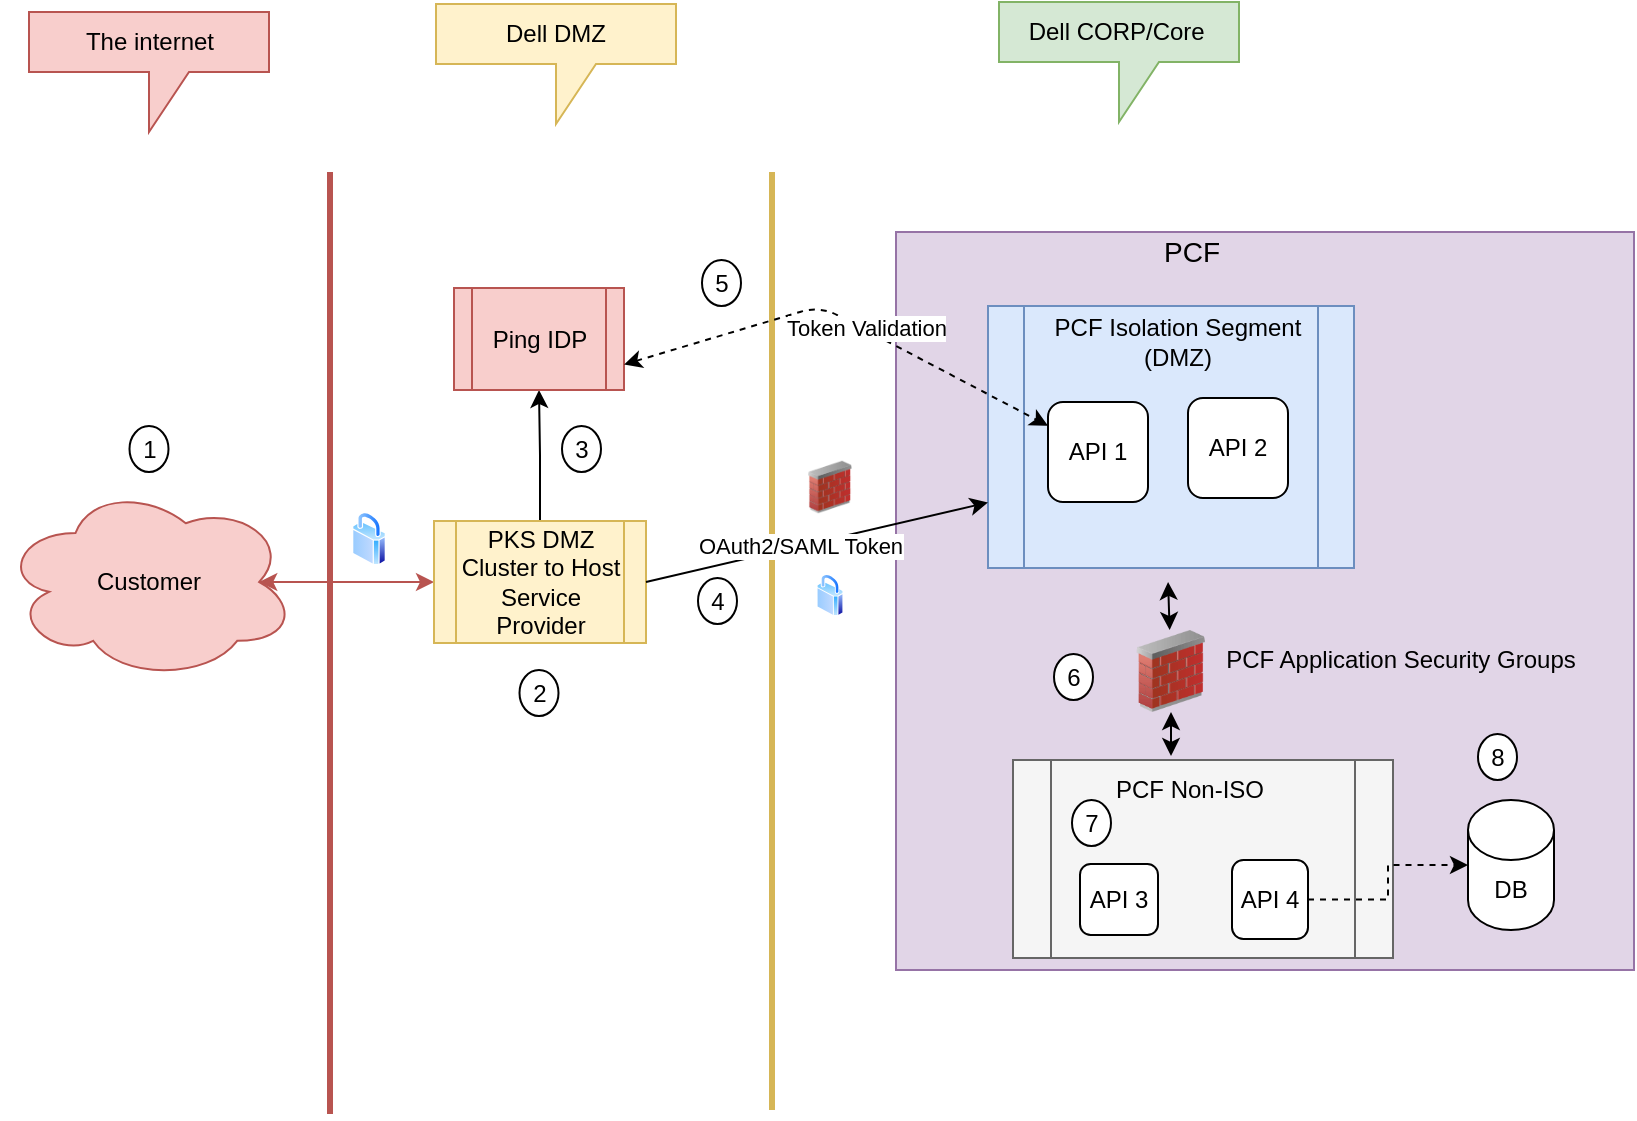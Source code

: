 <mxfile version="14.4.6" type="github">
  <diagram id="ACFHJaDp0CCpu47aHDbk" name="Page-1">
    <mxGraphModel dx="1422" dy="794" grid="0" gridSize="10" guides="1" tooltips="1" connect="1" arrows="1" fold="1" page="1" pageScale="1" pageWidth="850" pageHeight="1100" math="0" shadow="0">
      <root>
        <mxCell id="0" />
        <mxCell id="1" parent="0" />
        <mxCell id="2gQc0NYOQKcEP8dJCD8I-3" value="" style="whiteSpace=wrap;html=1;aspect=fixed;fillColor=#e1d5e7;strokeColor=#9673a6;" parent="1" vertex="1">
          <mxGeometry x="457" y="150" width="369" height="369" as="geometry" />
        </mxCell>
        <mxCell id="2gQc0NYOQKcEP8dJCD8I-4" value="" style="edgeStyle=orthogonalEdgeStyle;rounded=0;orthogonalLoop=1;jettySize=auto;html=1;strokeWidth=1;exitX=0.875;exitY=0.5;exitDx=0;exitDy=0;exitPerimeter=0;startArrow=classic;startFill=1;fillColor=#f8cecc;strokeColor=#b85450;" parent="1" source="2gQc0NYOQKcEP8dJCD8I-5" target="2gQc0NYOQKcEP8dJCD8I-9" edge="1">
          <mxGeometry relative="1" as="geometry" />
        </mxCell>
        <mxCell id="2gQc0NYOQKcEP8dJCD8I-5" value="Customer" style="ellipse;shape=cloud;whiteSpace=wrap;html=1;fillColor=#f8cecc;strokeColor=#b85450;" parent="1" vertex="1">
          <mxGeometry x="10" y="276" width="147" height="98" as="geometry" />
        </mxCell>
        <mxCell id="2gQc0NYOQKcEP8dJCD8I-6" value="" style="endArrow=none;html=1;strokeWidth=3;fillColor=#f8cecc;strokeColor=#b85450;" parent="1" edge="1">
          <mxGeometry width="50" height="50" relative="1" as="geometry">
            <mxPoint x="174" y="591" as="sourcePoint" />
            <mxPoint x="174" y="120" as="targetPoint" />
          </mxGeometry>
        </mxCell>
        <mxCell id="2gQc0NYOQKcEP8dJCD8I-7" value="" style="endArrow=none;html=1;strokeWidth=3;fillColor=#fff2cc;strokeColor=#d6b656;" parent="1" edge="1">
          <mxGeometry width="50" height="50" relative="1" as="geometry">
            <mxPoint x="395" y="589" as="sourcePoint" />
            <mxPoint x="395" y="120" as="targetPoint" />
          </mxGeometry>
        </mxCell>
        <mxCell id="WaRQv8ALURC7p492Pok6-5" value="" style="edgeStyle=orthogonalEdgeStyle;rounded=0;orthogonalLoop=1;jettySize=auto;html=1;" parent="1" source="2gQc0NYOQKcEP8dJCD8I-9" target="WaRQv8ALURC7p492Pok6-2" edge="1">
          <mxGeometry relative="1" as="geometry" />
        </mxCell>
        <mxCell id="2gQc0NYOQKcEP8dJCD8I-9" value="PKS DMZ Cluster to Host Service Provider" style="shape=process;whiteSpace=wrap;html=1;backgroundOutline=1;fillColor=#fff2cc;strokeColor=#d6b656;" parent="1" vertex="1">
          <mxGeometry x="226" y="294.5" width="106" height="61" as="geometry" />
        </mxCell>
        <mxCell id="2gQc0NYOQKcEP8dJCD8I-10" value="&lt;font style=&quot;font-size: 14px&quot;&gt;PCF&lt;/font&gt;" style="text;html=1;strokeColor=none;fillColor=none;align=center;verticalAlign=middle;whiteSpace=wrap;rounded=0;" parent="1" vertex="1">
          <mxGeometry x="585" y="150" width="40" height="20" as="geometry" />
        </mxCell>
        <mxCell id="2gQc0NYOQKcEP8dJCD8I-15" value="" style="aspect=fixed;perimeter=ellipsePerimeter;html=1;align=center;shadow=0;dashed=0;spacingTop=3;image;image=img/lib/active_directory/secure.svg;" parent="1" vertex="1">
          <mxGeometry x="185" y="290" width="17" height="26.56" as="geometry" />
        </mxCell>
        <mxCell id="2gQc0NYOQKcEP8dJCD8I-16" value="" style="aspect=fixed;perimeter=ellipsePerimeter;html=1;align=center;shadow=0;dashed=0;spacingTop=3;image;image=img/lib/active_directory/secure.svg;" parent="1" vertex="1">
          <mxGeometry x="417.28" y="321" width="13.44" height="21" as="geometry" />
        </mxCell>
        <mxCell id="2gQc0NYOQKcEP8dJCD8I-17" value="The internet" style="shape=callout;whiteSpace=wrap;html=1;perimeter=calloutPerimeter;fillColor=#f8cecc;strokeColor=#b85450;" parent="1" vertex="1">
          <mxGeometry x="23.5" y="40" width="120" height="60" as="geometry" />
        </mxCell>
        <mxCell id="2gQc0NYOQKcEP8dJCD8I-18" value="Dell DMZ" style="shape=callout;whiteSpace=wrap;html=1;perimeter=calloutPerimeter;fillColor=#fff2cc;strokeColor=#d6b656;" parent="1" vertex="1">
          <mxGeometry x="227" y="36" width="120" height="60" as="geometry" />
        </mxCell>
        <mxCell id="2gQc0NYOQKcEP8dJCD8I-19" value="Dell CORP/Core&amp;nbsp;" style="shape=callout;whiteSpace=wrap;html=1;perimeter=calloutPerimeter;fillColor=#d5e8d4;strokeColor=#82b366;" parent="1" vertex="1">
          <mxGeometry x="508.5" y="35" width="120" height="60" as="geometry" />
        </mxCell>
        <mxCell id="2gQc0NYOQKcEP8dJCD8I-31" value="" style="shape=process;whiteSpace=wrap;html=1;backgroundOutline=1;fillColor=#f5f5f5;strokeColor=#666666;fontColor=#333333;" parent="1" vertex="1">
          <mxGeometry x="515.5" y="414" width="190" height="99" as="geometry" />
        </mxCell>
        <mxCell id="2gQc0NYOQKcEP8dJCD8I-32" value="API 3" style="rounded=1;whiteSpace=wrap;html=1;" parent="1" vertex="1">
          <mxGeometry x="549" y="466" width="39" height="35.5" as="geometry" />
        </mxCell>
        <mxCell id="sr_w2F_qdbWmWLFcs-_W-18" value="" style="edgeStyle=orthogonalEdgeStyle;rounded=0;orthogonalLoop=1;jettySize=auto;html=1;dashed=1;" parent="1" source="2gQc0NYOQKcEP8dJCD8I-33" target="sr_w2F_qdbWmWLFcs-_W-17" edge="1">
          <mxGeometry relative="1" as="geometry" />
        </mxCell>
        <mxCell id="2gQc0NYOQKcEP8dJCD8I-33" value="API 4" style="rounded=1;whiteSpace=wrap;html=1;" parent="1" vertex="1">
          <mxGeometry x="625" y="464" width="38" height="39.5" as="geometry" />
        </mxCell>
        <mxCell id="2gQc0NYOQKcEP8dJCD8I-40" value="PCF Non-ISO" style="text;html=1;strokeColor=none;fillColor=none;align=center;verticalAlign=middle;whiteSpace=wrap;rounded=0;" parent="1" vertex="1">
          <mxGeometry x="539" y="419" width="130" height="20" as="geometry" />
        </mxCell>
        <mxCell id="sj-PamyHFuKPAxD5q3Vw-3" value="" style="image;html=1;image=img/lib/clip_art/networking/Firewall_02_128x128.png" parent="1" vertex="1">
          <mxGeometry x="413" y="260.5" width="22" height="34" as="geometry" />
        </mxCell>
        <mxCell id="sj-PamyHFuKPAxD5q3Vw-9" value="" style="image;html=1;image=img/lib/clip_art/networking/Firewall_02_128x128.png" parent="1" vertex="1">
          <mxGeometry x="571.5" y="349" width="46" height="41" as="geometry" />
        </mxCell>
        <mxCell id="_3BCGjxRRkY1fC-WPkbY-4" value="" style="group" parent="1" vertex="1" connectable="0">
          <mxGeometry x="503" y="187" width="183" height="131" as="geometry" />
        </mxCell>
        <mxCell id="2gQc0NYOQKcEP8dJCD8I-11" value="" style="shape=process;whiteSpace=wrap;html=1;backgroundOutline=1;fillColor=#dae8fc;strokeColor=#6c8ebf;" parent="_3BCGjxRRkY1fC-WPkbY-4" vertex="1">
          <mxGeometry width="183" height="131" as="geometry" />
        </mxCell>
        <mxCell id="2gQc0NYOQKcEP8dJCD8I-13" value="API 1" style="rounded=1;whiteSpace=wrap;html=1;" parent="_3BCGjxRRkY1fC-WPkbY-4" vertex="1">
          <mxGeometry x="30" y="48" width="50" height="50" as="geometry" />
        </mxCell>
        <mxCell id="2gQc0NYOQKcEP8dJCD8I-14" value="API 2" style="rounded=1;whiteSpace=wrap;html=1;" parent="_3BCGjxRRkY1fC-WPkbY-4" vertex="1">
          <mxGeometry x="100" y="46" width="50" height="50" as="geometry" />
        </mxCell>
        <mxCell id="2gQc0NYOQKcEP8dJCD8I-36" value="PCF Isolation Segment (DMZ)" style="text;html=1;strokeColor=none;fillColor=none;align=center;verticalAlign=middle;whiteSpace=wrap;rounded=0;" parent="_3BCGjxRRkY1fC-WPkbY-4" vertex="1">
          <mxGeometry x="30" y="8" width="130" height="20" as="geometry" />
        </mxCell>
        <mxCell id="_3BCGjxRRkY1fC-WPkbY-5" value="" style="endArrow=classic;startArrow=classic;html=1;entryX=0.492;entryY=1.053;entryDx=0;entryDy=0;entryPerimeter=0;" parent="1" source="sj-PamyHFuKPAxD5q3Vw-9" target="2gQc0NYOQKcEP8dJCD8I-11" edge="1">
          <mxGeometry width="50" height="50" relative="1" as="geometry">
            <mxPoint x="605" y="368" as="sourcePoint" />
            <mxPoint x="655" y="318" as="targetPoint" />
          </mxGeometry>
        </mxCell>
        <mxCell id="_3BCGjxRRkY1fC-WPkbY-6" value="" style="endArrow=classic;startArrow=classic;html=1;entryX=0.427;entryY=-0.35;entryDx=0;entryDy=0;entryPerimeter=0;exitX=0.5;exitY=1;exitDx=0;exitDy=0;" parent="1" source="sj-PamyHFuKPAxD5q3Vw-9" target="2gQc0NYOQKcEP8dJCD8I-40" edge="1">
          <mxGeometry width="50" height="50" relative="1" as="geometry">
            <mxPoint x="651" y="376" as="sourcePoint" />
            <mxPoint x="665" y="328" as="targetPoint" />
          </mxGeometry>
        </mxCell>
        <mxCell id="_3BCGjxRRkY1fC-WPkbY-8" value="PCF Application Security Groups" style="text;html=1;strokeColor=none;fillColor=none;align=center;verticalAlign=middle;whiteSpace=wrap;rounded=0;" parent="1" vertex="1">
          <mxGeometry x="617.5" y="354" width="183" height="20" as="geometry" />
        </mxCell>
        <mxCell id="WaRQv8ALURC7p492Pok6-2" value="Ping IDP" style="shape=process;whiteSpace=wrap;html=1;backgroundOutline=1;fillColor=#f8cecc;strokeColor=#b85450;" parent="1" vertex="1">
          <mxGeometry x="236" y="178" width="85" height="51" as="geometry" />
        </mxCell>
        <mxCell id="WaRQv8ALURC7p492Pok6-6" value="" style="endArrow=classic;html=1;entryX=0;entryY=0.75;entryDx=0;entryDy=0;exitX=1;exitY=0.5;exitDx=0;exitDy=0;" parent="1" source="2gQc0NYOQKcEP8dJCD8I-9" target="2gQc0NYOQKcEP8dJCD8I-11" edge="1">
          <mxGeometry width="50" height="50" relative="1" as="geometry">
            <mxPoint x="310" y="324.5" as="sourcePoint" />
            <mxPoint x="370" y="276" as="targetPoint" />
          </mxGeometry>
        </mxCell>
        <mxCell id="wIA6svj5qr99vfCQ4pqc-3" value="OAuth2/SAML Token" style="edgeLabel;html=1;align=center;verticalAlign=middle;resizable=0;points=[];" parent="WaRQv8ALURC7p492Pok6-6" vertex="1" connectable="0">
          <mxGeometry x="-0.108" relative="1" as="geometry">
            <mxPoint as="offset" />
          </mxGeometry>
        </mxCell>
        <mxCell id="sr_w2F_qdbWmWLFcs-_W-2" value="" style="endArrow=classic;startArrow=classic;html=1;exitX=1;exitY=0.75;exitDx=0;exitDy=0;dashed=1;" parent="1" source="WaRQv8ALURC7p492Pok6-2" target="2gQc0NYOQKcEP8dJCD8I-13" edge="1">
          <mxGeometry width="50" height="50" relative="1" as="geometry">
            <mxPoint x="399" y="431" as="sourcePoint" />
            <mxPoint x="449" y="381" as="targetPoint" />
            <Array as="points">
              <mxPoint x="419" y="187" />
            </Array>
          </mxGeometry>
        </mxCell>
        <mxCell id="sr_w2F_qdbWmWLFcs-_W-3" value="Token Validation" style="edgeLabel;html=1;align=center;verticalAlign=middle;resizable=0;points=[];" parent="sr_w2F_qdbWmWLFcs-_W-2" vertex="1" connectable="0">
          <mxGeometry x="0.106" y="1" relative="1" as="geometry">
            <mxPoint as="offset" />
          </mxGeometry>
        </mxCell>
        <mxCell id="sr_w2F_qdbWmWLFcs-_W-4" value="1" style="ellipse;whiteSpace=wrap;html=1;" parent="1" vertex="1">
          <mxGeometry x="73.75" y="247" width="19.5" height="23" as="geometry" />
        </mxCell>
        <mxCell id="sr_w2F_qdbWmWLFcs-_W-5" value="2" style="ellipse;whiteSpace=wrap;html=1;" parent="1" vertex="1">
          <mxGeometry x="268.75" y="369" width="19.5" height="23" as="geometry" />
        </mxCell>
        <mxCell id="sr_w2F_qdbWmWLFcs-_W-6" value="3" style="ellipse;whiteSpace=wrap;html=1;" parent="1" vertex="1">
          <mxGeometry x="290" y="247" width="19.5" height="23" as="geometry" />
        </mxCell>
        <mxCell id="sr_w2F_qdbWmWLFcs-_W-7" value="4" style="ellipse;whiteSpace=wrap;html=1;" parent="1" vertex="1">
          <mxGeometry x="358" y="323" width="19.5" height="23" as="geometry" />
        </mxCell>
        <mxCell id="sr_w2F_qdbWmWLFcs-_W-11" value="5" style="ellipse;whiteSpace=wrap;html=1;" parent="1" vertex="1">
          <mxGeometry x="360" y="164" width="19.5" height="23" as="geometry" />
        </mxCell>
        <mxCell id="sr_w2F_qdbWmWLFcs-_W-14" value="6" style="ellipse;whiteSpace=wrap;html=1;" parent="1" vertex="1">
          <mxGeometry x="536" y="361" width="19.5" height="23" as="geometry" />
        </mxCell>
        <mxCell id="sr_w2F_qdbWmWLFcs-_W-15" value="7" style="ellipse;whiteSpace=wrap;html=1;" parent="1" vertex="1">
          <mxGeometry x="545" y="434" width="19.5" height="23" as="geometry" />
        </mxCell>
        <mxCell id="sr_w2F_qdbWmWLFcs-_W-17" value="DB" style="shape=cylinder3;whiteSpace=wrap;html=1;boundedLbl=1;backgroundOutline=1;size=15;" parent="1" vertex="1">
          <mxGeometry x="743" y="434" width="43" height="65" as="geometry" />
        </mxCell>
        <mxCell id="sr_w2F_qdbWmWLFcs-_W-19" value="8" style="ellipse;whiteSpace=wrap;html=1;" parent="1" vertex="1">
          <mxGeometry x="748" y="401" width="19.5" height="23" as="geometry" />
        </mxCell>
      </root>
    </mxGraphModel>
  </diagram>
</mxfile>
